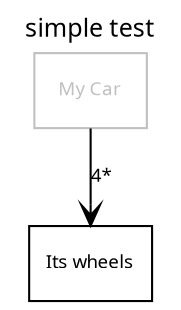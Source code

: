 # Class diagram simple test
digraph G {
	graph [labelloc=top,label="simple test",fontname="Verdana",fontsize=12];
	edge [fontname="Verdana",fontsize=9,labelfontname="Verdana",labelfontsize=9];
	node [fontname="Verdana",fontsize=9,shape=record];
//This is BMW
	c0 [label="My Car", color=grey,fontcolor=grey,fontname="Verdana",fontsize=9]
//The wheels of my car
	c1 [label="Its wheels"]
	// There are 4 wheels
	c0 -> c1 [label="4*"  , arrowhead=open];
}